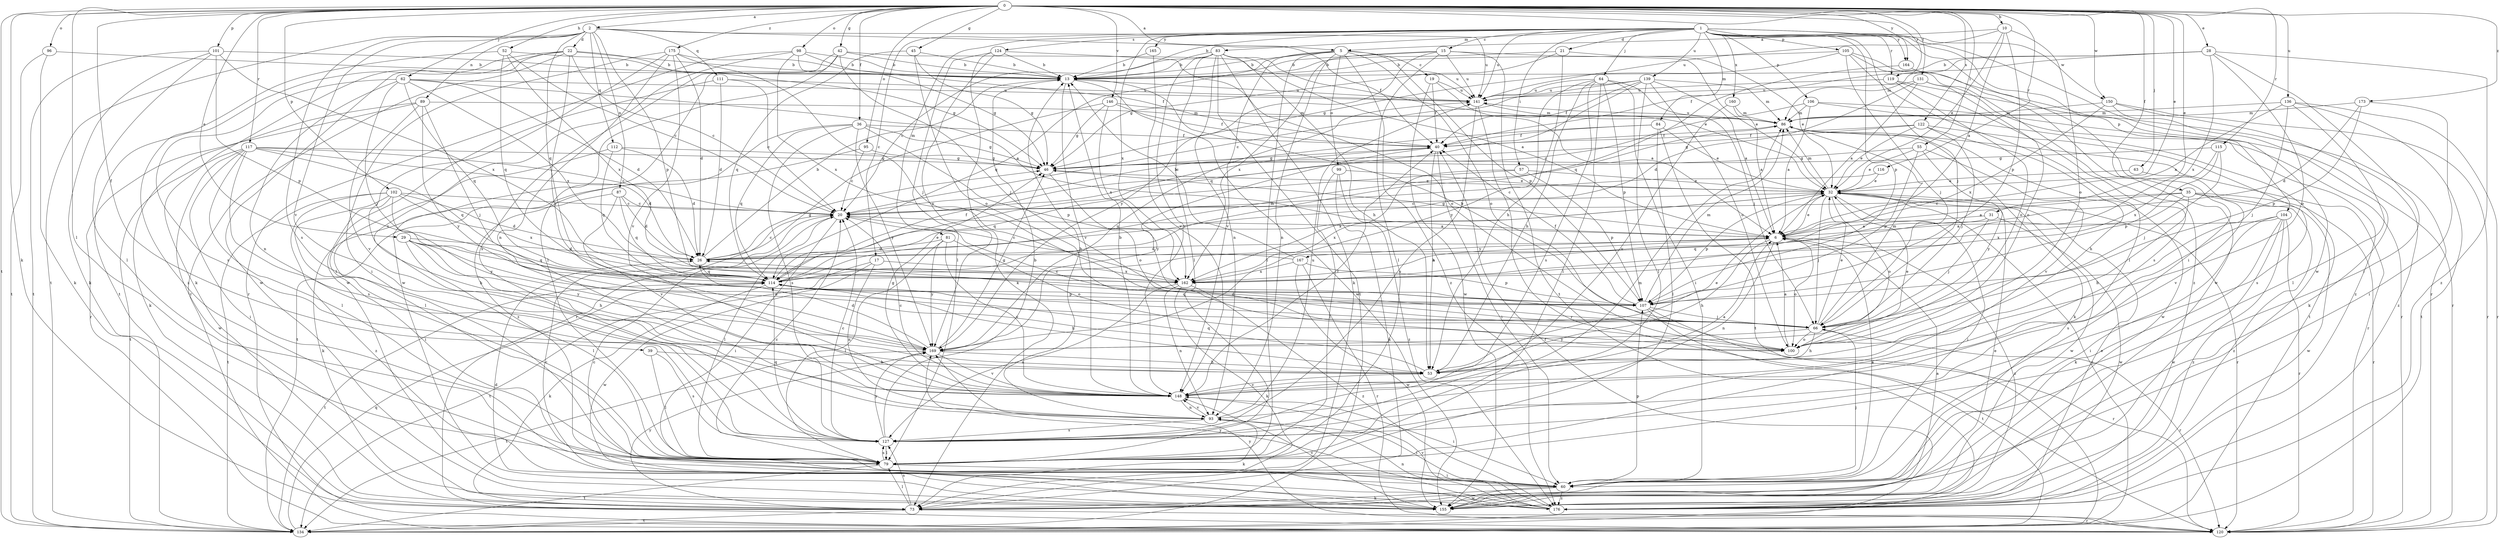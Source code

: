 strict digraph  {
0;
1;
2;
5;
6;
10;
13;
15;
17;
19;
20;
21;
22;
26;
28;
29;
31;
32;
35;
36;
39;
40;
42;
45;
46;
52;
53;
55;
57;
60;
62;
63;
64;
66;
73;
79;
81;
83;
84;
86;
87;
89;
93;
95;
96;
98;
99;
100;
101;
102;
104;
105;
106;
107;
111;
112;
114;
115;
116;
117;
119;
120;
122;
124;
127;
131;
134;
136;
139;
141;
146;
148;
150;
155;
160;
162;
164;
165;
167;
169;
173;
175;
176;
0 -> 2  [label=a];
0 -> 5  [label=a];
0 -> 10  [label=b];
0 -> 28  [label=e];
0 -> 29  [label=e];
0 -> 31  [label=e];
0 -> 32  [label=e];
0 -> 35  [label=f];
0 -> 36  [label=f];
0 -> 39  [label=f];
0 -> 42  [label=g];
0 -> 45  [label=g];
0 -> 52  [label=h];
0 -> 55  [label=i];
0 -> 62  [label=j];
0 -> 63  [label=j];
0 -> 73  [label=k];
0 -> 79  [label=l];
0 -> 95  [label=o];
0 -> 96  [label=o];
0 -> 98  [label=o];
0 -> 101  [label=p];
0 -> 102  [label=p];
0 -> 115  [label=r];
0 -> 116  [label=r];
0 -> 117  [label=r];
0 -> 119  [label=r];
0 -> 122  [label=s];
0 -> 131  [label=t];
0 -> 134  [label=t];
0 -> 136  [label=u];
0 -> 146  [label=v];
0 -> 150  [label=w];
0 -> 164  [label=y];
0 -> 173  [label=z];
0 -> 175  [label=z];
1 -> 13  [label=b];
1 -> 15  [label=c];
1 -> 17  [label=c];
1 -> 21  [label=d];
1 -> 57  [label=i];
1 -> 60  [label=i];
1 -> 64  [label=j];
1 -> 66  [label=j];
1 -> 81  [label=m];
1 -> 83  [label=m];
1 -> 84  [label=m];
1 -> 104  [label=p];
1 -> 105  [label=p];
1 -> 106  [label=p];
1 -> 107  [label=p];
1 -> 119  [label=r];
1 -> 124  [label=s];
1 -> 139  [label=u];
1 -> 141  [label=u];
1 -> 150  [label=w];
1 -> 155  [label=w];
1 -> 160  [label=x];
1 -> 162  [label=x];
1 -> 164  [label=y];
1 -> 165  [label=y];
2 -> 22  [label=d];
2 -> 40  [label=f];
2 -> 87  [label=n];
2 -> 89  [label=n];
2 -> 107  [label=p];
2 -> 111  [label=q];
2 -> 112  [label=q];
2 -> 114  [label=q];
2 -> 127  [label=s];
2 -> 134  [label=t];
2 -> 141  [label=u];
2 -> 148  [label=v];
5 -> 13  [label=b];
5 -> 19  [label=c];
5 -> 79  [label=l];
5 -> 93  [label=n];
5 -> 99  [label=o];
5 -> 100  [label=o];
5 -> 107  [label=p];
5 -> 114  [label=q];
5 -> 148  [label=v];
5 -> 176  [label=z];
6 -> 26  [label=d];
6 -> 32  [label=e];
6 -> 46  [label=g];
6 -> 53  [label=h];
6 -> 93  [label=n];
6 -> 100  [label=o];
6 -> 167  [label=y];
6 -> 176  [label=z];
10 -> 5  [label=a];
10 -> 6  [label=a];
10 -> 32  [label=e];
10 -> 100  [label=o];
10 -> 107  [label=p];
10 -> 141  [label=u];
13 -> 141  [label=u];
13 -> 148  [label=v];
13 -> 155  [label=w];
15 -> 13  [label=b];
15 -> 32  [label=e];
15 -> 79  [label=l];
15 -> 134  [label=t];
15 -> 141  [label=u];
15 -> 162  [label=x];
15 -> 169  [label=y];
17 -> 93  [label=n];
17 -> 134  [label=t];
17 -> 155  [label=w];
17 -> 162  [label=x];
19 -> 6  [label=a];
19 -> 40  [label=f];
19 -> 141  [label=u];
19 -> 155  [label=w];
20 -> 6  [label=a];
20 -> 60  [label=i];
20 -> 79  [label=l];
21 -> 13  [label=b];
21 -> 32  [label=e];
21 -> 46  [label=g];
21 -> 53  [label=h];
22 -> 13  [label=b];
22 -> 20  [label=c];
22 -> 46  [label=g];
22 -> 73  [label=k];
22 -> 120  [label=r];
22 -> 134  [label=t];
22 -> 155  [label=w];
22 -> 169  [label=y];
26 -> 13  [label=b];
26 -> 20  [label=c];
26 -> 46  [label=g];
26 -> 114  [label=q];
28 -> 13  [label=b];
28 -> 40  [label=f];
28 -> 60  [label=i];
28 -> 86  [label=m];
28 -> 100  [label=o];
28 -> 162  [label=x];
28 -> 176  [label=z];
29 -> 26  [label=d];
29 -> 53  [label=h];
29 -> 79  [label=l];
29 -> 100  [label=o];
29 -> 114  [label=q];
29 -> 169  [label=y];
31 -> 6  [label=a];
31 -> 66  [label=j];
31 -> 114  [label=q];
31 -> 155  [label=w];
32 -> 20  [label=c];
32 -> 60  [label=i];
32 -> 66  [label=j];
32 -> 86  [label=m];
32 -> 100  [label=o];
32 -> 107  [label=p];
32 -> 120  [label=r];
32 -> 155  [label=w];
32 -> 162  [label=x];
35 -> 6  [label=a];
35 -> 20  [label=c];
35 -> 53  [label=h];
35 -> 120  [label=r];
35 -> 155  [label=w];
35 -> 162  [label=x];
35 -> 176  [label=z];
36 -> 40  [label=f];
36 -> 46  [label=g];
36 -> 107  [label=p];
36 -> 114  [label=q];
36 -> 127  [label=s];
36 -> 169  [label=y];
36 -> 176  [label=z];
39 -> 53  [label=h];
39 -> 79  [label=l];
39 -> 127  [label=s];
40 -> 46  [label=g];
40 -> 53  [label=h];
40 -> 60  [label=i];
40 -> 169  [label=y];
42 -> 13  [label=b];
42 -> 66  [label=j];
42 -> 79  [label=l];
42 -> 127  [label=s];
42 -> 141  [label=u];
42 -> 155  [label=w];
45 -> 13  [label=b];
45 -> 46  [label=g];
45 -> 100  [label=o];
45 -> 114  [label=q];
46 -> 32  [label=e];
46 -> 100  [label=o];
52 -> 13  [label=b];
52 -> 20  [label=c];
52 -> 114  [label=q];
52 -> 162  [label=x];
52 -> 176  [label=z];
53 -> 32  [label=e];
53 -> 114  [label=q];
53 -> 148  [label=v];
55 -> 32  [label=e];
55 -> 46  [label=g];
55 -> 107  [label=p];
55 -> 148  [label=v];
55 -> 169  [label=y];
57 -> 32  [label=e];
57 -> 107  [label=p];
57 -> 114  [label=q];
57 -> 162  [label=x];
60 -> 6  [label=a];
60 -> 66  [label=j];
60 -> 73  [label=k];
60 -> 107  [label=p];
60 -> 155  [label=w];
60 -> 176  [label=z];
62 -> 6  [label=a];
62 -> 26  [label=d];
62 -> 66  [label=j];
62 -> 93  [label=n];
62 -> 114  [label=q];
62 -> 127  [label=s];
62 -> 141  [label=u];
62 -> 162  [label=x];
63 -> 32  [label=e];
63 -> 148  [label=v];
64 -> 53  [label=h];
64 -> 60  [label=i];
64 -> 66  [label=j];
64 -> 79  [label=l];
64 -> 107  [label=p];
64 -> 127  [label=s];
64 -> 141  [label=u];
64 -> 169  [label=y];
66 -> 13  [label=b];
66 -> 20  [label=c];
66 -> 26  [label=d];
66 -> 32  [label=e];
66 -> 53  [label=h];
66 -> 86  [label=m];
66 -> 100  [label=o];
66 -> 120  [label=r];
66 -> 169  [label=y];
73 -> 79  [label=l];
73 -> 120  [label=r];
73 -> 127  [label=s];
73 -> 134  [label=t];
73 -> 169  [label=y];
79 -> 20  [label=c];
79 -> 60  [label=i];
79 -> 127  [label=s];
79 -> 134  [label=t];
81 -> 26  [label=d];
81 -> 79  [label=l];
81 -> 100  [label=o];
81 -> 148  [label=v];
81 -> 169  [label=y];
83 -> 6  [label=a];
83 -> 13  [label=b];
83 -> 20  [label=c];
83 -> 32  [label=e];
83 -> 53  [label=h];
83 -> 73  [label=k];
83 -> 79  [label=l];
83 -> 93  [label=n];
83 -> 134  [label=t];
83 -> 148  [label=v];
84 -> 20  [label=c];
84 -> 32  [label=e];
84 -> 40  [label=f];
84 -> 79  [label=l];
84 -> 134  [label=t];
86 -> 40  [label=f];
86 -> 73  [label=k];
86 -> 120  [label=r];
86 -> 141  [label=u];
86 -> 155  [label=w];
87 -> 20  [label=c];
87 -> 26  [label=d];
87 -> 73  [label=k];
87 -> 114  [label=q];
87 -> 148  [label=v];
89 -> 66  [label=j];
89 -> 73  [label=k];
89 -> 86  [label=m];
89 -> 120  [label=r];
89 -> 148  [label=v];
89 -> 169  [label=y];
93 -> 13  [label=b];
93 -> 60  [label=i];
93 -> 73  [label=k];
93 -> 127  [label=s];
93 -> 141  [label=u];
93 -> 148  [label=v];
95 -> 20  [label=c];
95 -> 46  [label=g];
95 -> 134  [label=t];
96 -> 13  [label=b];
96 -> 73  [label=k];
96 -> 134  [label=t];
98 -> 13  [label=b];
98 -> 40  [label=f];
98 -> 46  [label=g];
98 -> 120  [label=r];
98 -> 148  [label=v];
98 -> 162  [label=x];
99 -> 32  [label=e];
99 -> 73  [label=k];
99 -> 79  [label=l];
99 -> 176  [label=z];
100 -> 6  [label=a];
100 -> 32  [label=e];
101 -> 13  [label=b];
101 -> 73  [label=k];
101 -> 79  [label=l];
101 -> 107  [label=p];
101 -> 134  [label=t];
101 -> 162  [label=x];
102 -> 20  [label=c];
102 -> 26  [label=d];
102 -> 53  [label=h];
102 -> 60  [label=i];
102 -> 134  [label=t];
102 -> 162  [label=x];
102 -> 169  [label=y];
102 -> 176  [label=z];
104 -> 6  [label=a];
104 -> 60  [label=i];
104 -> 73  [label=k];
104 -> 120  [label=r];
104 -> 127  [label=s];
104 -> 155  [label=w];
104 -> 176  [label=z];
105 -> 13  [label=b];
105 -> 46  [label=g];
105 -> 66  [label=j];
105 -> 79  [label=l];
105 -> 120  [label=r];
105 -> 176  [label=z];
106 -> 6  [label=a];
106 -> 20  [label=c];
106 -> 86  [label=m];
106 -> 120  [label=r];
106 -> 134  [label=t];
107 -> 40  [label=f];
107 -> 66  [label=j];
107 -> 86  [label=m];
107 -> 114  [label=q];
107 -> 120  [label=r];
107 -> 134  [label=t];
111 -> 20  [label=c];
111 -> 26  [label=d];
111 -> 79  [label=l];
111 -> 141  [label=u];
112 -> 26  [label=d];
112 -> 46  [label=g];
112 -> 79  [label=l];
112 -> 114  [label=q];
114 -> 32  [label=e];
114 -> 40  [label=f];
114 -> 53  [label=h];
114 -> 73  [label=k];
114 -> 86  [label=m];
114 -> 107  [label=p];
114 -> 134  [label=t];
115 -> 46  [label=g];
115 -> 66  [label=j];
115 -> 107  [label=p];
115 -> 162  [label=x];
116 -> 20  [label=c];
116 -> 32  [label=e];
117 -> 20  [label=c];
117 -> 26  [label=d];
117 -> 46  [label=g];
117 -> 60  [label=i];
117 -> 79  [label=l];
117 -> 114  [label=q];
117 -> 127  [label=s];
117 -> 134  [label=t];
117 -> 155  [label=w];
119 -> 100  [label=o];
119 -> 120  [label=r];
119 -> 127  [label=s];
119 -> 141  [label=u];
120 -> 169  [label=y];
122 -> 32  [label=e];
122 -> 40  [label=f];
122 -> 46  [label=g];
122 -> 53  [label=h];
122 -> 66  [label=j];
122 -> 127  [label=s];
124 -> 13  [label=b];
124 -> 73  [label=k];
124 -> 79  [label=l];
124 -> 100  [label=o];
124 -> 169  [label=y];
127 -> 13  [label=b];
127 -> 20  [label=c];
127 -> 79  [label=l];
127 -> 86  [label=m];
127 -> 114  [label=q];
127 -> 169  [label=y];
131 -> 6  [label=a];
131 -> 26  [label=d];
131 -> 100  [label=o];
131 -> 141  [label=u];
131 -> 176  [label=z];
134 -> 32  [label=e];
134 -> 40  [label=f];
134 -> 114  [label=q];
136 -> 6  [label=a];
136 -> 66  [label=j];
136 -> 79  [label=l];
136 -> 86  [label=m];
136 -> 120  [label=r];
136 -> 134  [label=t];
139 -> 6  [label=a];
139 -> 20  [label=c];
139 -> 40  [label=f];
139 -> 79  [label=l];
139 -> 86  [label=m];
139 -> 100  [label=o];
139 -> 114  [label=q];
139 -> 141  [label=u];
141 -> 86  [label=m];
141 -> 120  [label=r];
141 -> 127  [label=s];
146 -> 40  [label=f];
146 -> 46  [label=g];
146 -> 86  [label=m];
146 -> 120  [label=r];
146 -> 162  [label=x];
148 -> 6  [label=a];
148 -> 13  [label=b];
148 -> 20  [label=c];
148 -> 40  [label=f];
148 -> 46  [label=g];
148 -> 60  [label=i];
148 -> 93  [label=n];
150 -> 73  [label=k];
150 -> 86  [label=m];
150 -> 120  [label=r];
150 -> 162  [label=x];
150 -> 176  [label=z];
155 -> 6  [label=a];
155 -> 20  [label=c];
155 -> 26  [label=d];
155 -> 32  [label=e];
155 -> 148  [label=v];
160 -> 6  [label=a];
160 -> 86  [label=m];
160 -> 148  [label=v];
162 -> 6  [label=a];
162 -> 73  [label=k];
162 -> 93  [label=n];
162 -> 127  [label=s];
162 -> 176  [label=z];
164 -> 114  [label=q];
164 -> 155  [label=w];
165 -> 13  [label=b];
165 -> 148  [label=v];
167 -> 13  [label=b];
167 -> 20  [label=c];
167 -> 107  [label=p];
167 -> 120  [label=r];
167 -> 155  [label=w];
167 -> 162  [label=x];
169 -> 26  [label=d];
169 -> 46  [label=g];
169 -> 53  [label=h];
169 -> 134  [label=t];
169 -> 141  [label=u];
169 -> 148  [label=v];
173 -> 26  [label=d];
173 -> 60  [label=i];
173 -> 86  [label=m];
173 -> 107  [label=p];
175 -> 13  [label=b];
175 -> 26  [label=d];
175 -> 60  [label=i];
175 -> 66  [label=j];
175 -> 93  [label=n];
175 -> 148  [label=v];
175 -> 155  [label=w];
176 -> 20  [label=c];
176 -> 32  [label=e];
176 -> 93  [label=n];
176 -> 148  [label=v];
176 -> 169  [label=y];
}
